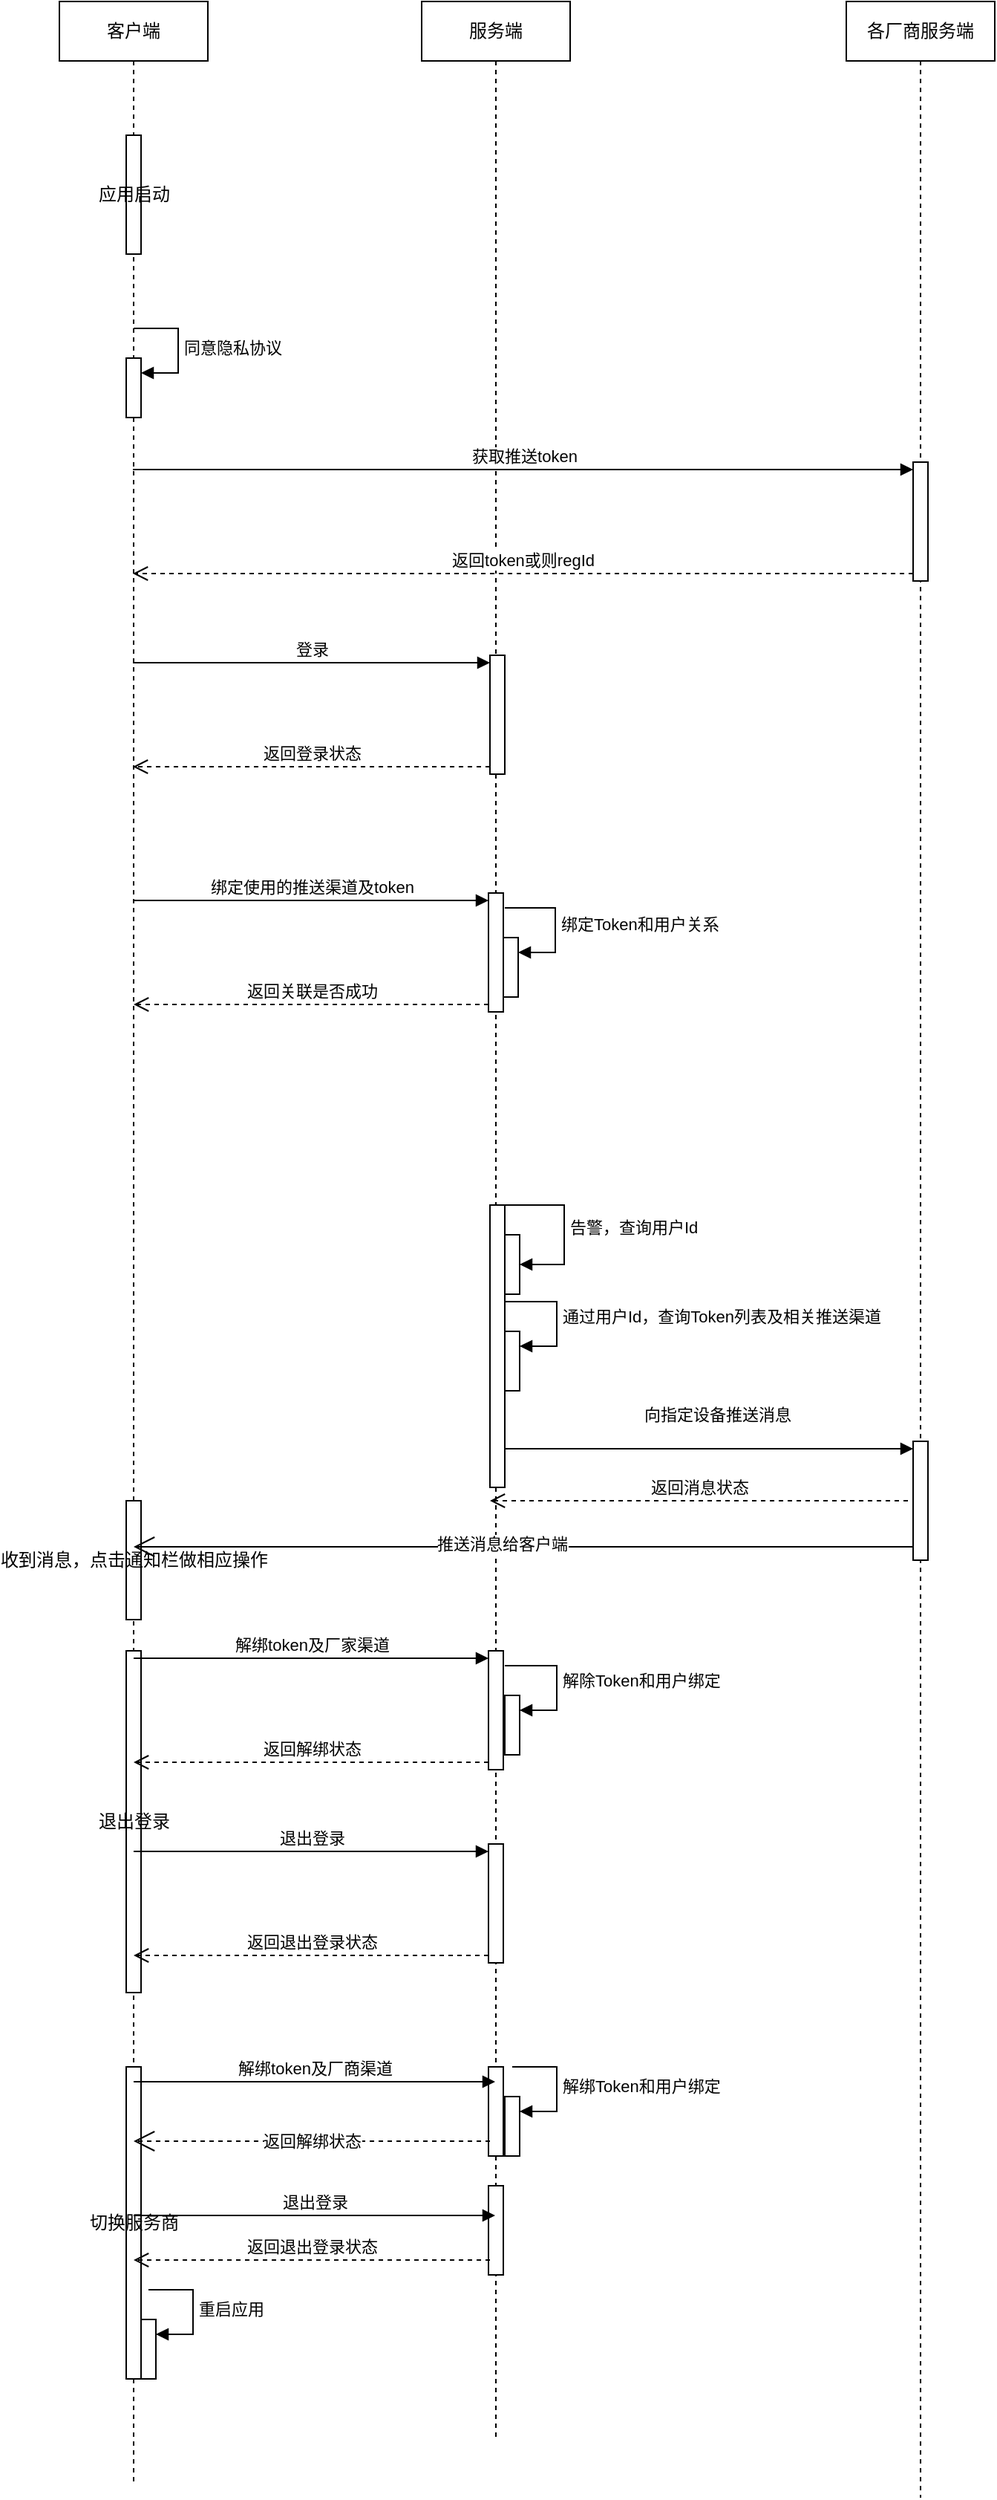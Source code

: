 <mxfile version="22.0.4" type="github">
  <diagram name="第 1 页" id="6-j45o7W-66angElEHuD">
    <mxGraphModel dx="1434" dy="790" grid="1" gridSize="10" guides="1" tooltips="1" connect="1" arrows="1" fold="1" page="1" pageScale="1" pageWidth="827" pageHeight="1169" math="0" shadow="0">
      <root>
        <mxCell id="0" />
        <mxCell id="1" parent="0" />
        <mxCell id="sv7yGNRD_cg-8nogzaBN-1" value="客户端" style="shape=umlLifeline;perimeter=lifelinePerimeter;whiteSpace=wrap;html=1;container=1;dropTarget=0;collapsible=0;recursiveResize=0;outlineConnect=0;portConstraint=eastwest;newEdgeStyle={&quot;curved&quot;:0,&quot;rounded&quot;:0};" parent="1" vertex="1">
          <mxGeometry x="70" y="80" width="100" height="1670" as="geometry" />
        </mxCell>
        <mxCell id="sv7yGNRD_cg-8nogzaBN-4" value="应用启动" style="html=1;points=[[0,0,0,0,5],[0,1,0,0,-5],[1,0,0,0,5],[1,1,0,0,-5]];perimeter=orthogonalPerimeter;outlineConnect=0;targetShapes=umlLifeline;portConstraint=eastwest;newEdgeStyle={&quot;curved&quot;:0,&quot;rounded&quot;:0};" parent="sv7yGNRD_cg-8nogzaBN-1" vertex="1">
          <mxGeometry x="45" y="90" width="10" height="80" as="geometry" />
        </mxCell>
        <mxCell id="sv7yGNRD_cg-8nogzaBN-7" value="" style="html=1;points=[[0,0,0,0,5],[0,1,0,0,-5],[1,0,0,0,5],[1,1,0,0,-5]];perimeter=orthogonalPerimeter;outlineConnect=0;targetShapes=umlLifeline;portConstraint=eastwest;newEdgeStyle={&quot;curved&quot;:0,&quot;rounded&quot;:0};" parent="sv7yGNRD_cg-8nogzaBN-1" vertex="1">
          <mxGeometry x="45" y="240" width="10" height="40" as="geometry" />
        </mxCell>
        <mxCell id="sv7yGNRD_cg-8nogzaBN-8" value="同意隐私协议" style="html=1;align=left;spacingLeft=2;endArrow=block;rounded=0;edgeStyle=orthogonalEdgeStyle;curved=0;rounded=0;" parent="sv7yGNRD_cg-8nogzaBN-1" target="sv7yGNRD_cg-8nogzaBN-7" edge="1">
          <mxGeometry relative="1" as="geometry">
            <mxPoint x="50" y="220" as="sourcePoint" />
            <Array as="points">
              <mxPoint x="80" y="250" />
            </Array>
          </mxGeometry>
        </mxCell>
        <mxCell id="sv7yGNRD_cg-8nogzaBN-24" value="收到消息，点击通知栏做相应操作" style="html=1;points=[[0,0,0,0,5],[0,1,0,0,-5],[1,0,0,0,5],[1,1,0,0,-5]];perimeter=orthogonalPerimeter;outlineConnect=0;targetShapes=umlLifeline;portConstraint=eastwest;newEdgeStyle={&quot;curved&quot;:0,&quot;rounded&quot;:0};" parent="sv7yGNRD_cg-8nogzaBN-1" vertex="1">
          <mxGeometry x="45" y="1009" width="10" height="80" as="geometry" />
        </mxCell>
        <mxCell id="DIlMTladKK_tDg8o12hu-1" value="退出登录" style="html=1;points=[[0,0,0,0,5],[0,1,0,0,-5],[1,0,0,0,5],[1,1,0,0,-5]];perimeter=orthogonalPerimeter;outlineConnect=0;targetShapes=umlLifeline;portConstraint=eastwest;newEdgeStyle={&quot;curved&quot;:0,&quot;rounded&quot;:0};" vertex="1" parent="sv7yGNRD_cg-8nogzaBN-1">
          <mxGeometry x="45" y="1110" width="10" height="230" as="geometry" />
        </mxCell>
        <mxCell id="DIlMTladKK_tDg8o12hu-6" value="切换服务商" style="html=1;points=[[0,0,0,0,5],[0,1,0,0,-5],[1,0,0,0,5],[1,1,0,0,-5]];perimeter=orthogonalPerimeter;outlineConnect=0;targetShapes=umlLifeline;portConstraint=eastwest;newEdgeStyle={&quot;curved&quot;:0,&quot;rounded&quot;:0};" vertex="1" parent="sv7yGNRD_cg-8nogzaBN-1">
          <mxGeometry x="45" y="1390" width="10" height="210" as="geometry" />
        </mxCell>
        <mxCell id="DIlMTladKK_tDg8o12hu-22" value="" style="html=1;points=[[0,0,0,0,5],[0,1,0,0,-5],[1,0,0,0,5],[1,1,0,0,-5]];perimeter=orthogonalPerimeter;outlineConnect=0;targetShapes=umlLifeline;portConstraint=eastwest;newEdgeStyle={&quot;curved&quot;:0,&quot;rounded&quot;:0};" vertex="1" parent="sv7yGNRD_cg-8nogzaBN-1">
          <mxGeometry x="55" y="1560" width="10" height="40" as="geometry" />
        </mxCell>
        <mxCell id="DIlMTladKK_tDg8o12hu-23" value="重启应用" style="html=1;align=left;spacingLeft=2;endArrow=block;rounded=0;edgeStyle=orthogonalEdgeStyle;curved=0;rounded=0;" edge="1" target="DIlMTladKK_tDg8o12hu-22" parent="sv7yGNRD_cg-8nogzaBN-1">
          <mxGeometry relative="1" as="geometry">
            <mxPoint x="60" y="1540" as="sourcePoint" />
            <Array as="points">
              <mxPoint x="90" y="1570" />
            </Array>
          </mxGeometry>
        </mxCell>
        <mxCell id="sv7yGNRD_cg-8nogzaBN-2" value="服务端" style="shape=umlLifeline;perimeter=lifelinePerimeter;whiteSpace=wrap;html=1;container=1;dropTarget=0;collapsible=0;recursiveResize=0;outlineConnect=0;portConstraint=eastwest;newEdgeStyle={&quot;curved&quot;:0,&quot;rounded&quot;:0};" parent="1" vertex="1">
          <mxGeometry x="314" y="80" width="100" height="1640" as="geometry" />
        </mxCell>
        <mxCell id="sv7yGNRD_cg-8nogzaBN-15" value="" style="html=1;points=[[0,0,0,0,5],[0,1,0,0,-5],[1,0,0,0,5],[1,1,0,0,-5]];perimeter=orthogonalPerimeter;outlineConnect=0;targetShapes=umlLifeline;portConstraint=eastwest;newEdgeStyle={&quot;curved&quot;:0,&quot;rounded&quot;:0};" parent="sv7yGNRD_cg-8nogzaBN-2" vertex="1">
          <mxGeometry x="45" y="600" width="10" height="80" as="geometry" />
        </mxCell>
        <mxCell id="sv7yGNRD_cg-8nogzaBN-19" value="" style="html=1;points=[[0,0,0,0,5],[0,1,0,0,-5],[1,0,0,0,5],[1,1,0,0,-5]];perimeter=orthogonalPerimeter;outlineConnect=0;targetShapes=umlLifeline;portConstraint=eastwest;newEdgeStyle={&quot;curved&quot;:0,&quot;rounded&quot;:0};" parent="sv7yGNRD_cg-8nogzaBN-2" vertex="1">
          <mxGeometry x="46" y="810" width="10" height="190" as="geometry" />
        </mxCell>
        <mxCell id="sv7yGNRD_cg-8nogzaBN-29" value="" style="html=1;points=[[0,0,0,0,5],[0,1,0,0,-5],[1,0,0,0,5],[1,1,0,0,-5]];perimeter=orthogonalPerimeter;outlineConnect=0;targetShapes=umlLifeline;portConstraint=eastwest;newEdgeStyle={&quot;curved&quot;:0,&quot;rounded&quot;:0};" parent="sv7yGNRD_cg-8nogzaBN-2" vertex="1">
          <mxGeometry x="45" y="1110" width="10" height="80" as="geometry" />
        </mxCell>
        <mxCell id="ZP5Zvn0at6DC-guyt6DE-2" value="" style="html=1;points=[[0,0,0,0,5],[0,1,0,0,-5],[1,0,0,0,5],[1,1,0,0,-5]];perimeter=orthogonalPerimeter;outlineConnect=0;targetShapes=umlLifeline;portConstraint=eastwest;newEdgeStyle={&quot;curved&quot;:0,&quot;rounded&quot;:0};" parent="sv7yGNRD_cg-8nogzaBN-2" vertex="1">
          <mxGeometry x="56" y="830" width="10" height="40" as="geometry" />
        </mxCell>
        <mxCell id="ZP5Zvn0at6DC-guyt6DE-3" value="告警，查询用户Id" style="html=1;align=left;spacingLeft=2;endArrow=block;rounded=0;edgeStyle=orthogonalEdgeStyle;curved=0;rounded=0;" parent="sv7yGNRD_cg-8nogzaBN-2" source="sv7yGNRD_cg-8nogzaBN-19" target="ZP5Zvn0at6DC-guyt6DE-2" edge="1">
          <mxGeometry relative="1" as="geometry">
            <mxPoint x="66" y="830" as="sourcePoint" />
            <Array as="points">
              <mxPoint x="96" y="810" />
              <mxPoint x="96" y="850" />
            </Array>
            <mxPoint as="offset" />
          </mxGeometry>
        </mxCell>
        <mxCell id="ZP5Zvn0at6DC-guyt6DE-6" value="" style="html=1;points=[[0,0,0,0,5],[0,1,0,0,-5],[1,0,0,0,5],[1,1,0,0,-5]];perimeter=orthogonalPerimeter;outlineConnect=0;targetShapes=umlLifeline;portConstraint=eastwest;newEdgeStyle={&quot;curved&quot;:0,&quot;rounded&quot;:0};" parent="sv7yGNRD_cg-8nogzaBN-2" vertex="1">
          <mxGeometry x="56" y="895" width="10" height="40" as="geometry" />
        </mxCell>
        <mxCell id="ZP5Zvn0at6DC-guyt6DE-7" value="通过用户Id，查询Token列表及相关推送渠道" style="html=1;align=left;spacingLeft=2;endArrow=block;rounded=0;edgeStyle=orthogonalEdgeStyle;curved=0;rounded=0;" parent="sv7yGNRD_cg-8nogzaBN-2" target="ZP5Zvn0at6DC-guyt6DE-6" edge="1">
          <mxGeometry relative="1" as="geometry">
            <mxPoint x="56" y="875" as="sourcePoint" />
            <Array as="points">
              <mxPoint x="91" y="905" />
            </Array>
          </mxGeometry>
        </mxCell>
        <mxCell id="ZP5Zvn0at6DC-guyt6DE-10" value="" style="html=1;points=[[0,0,0,0,5],[0,1,0,0,-5],[1,0,0,0,5],[1,1,0,0,-5]];perimeter=orthogonalPerimeter;outlineConnect=0;targetShapes=umlLifeline;portConstraint=eastwest;newEdgeStyle={&quot;curved&quot;:0,&quot;rounded&quot;:0};" parent="sv7yGNRD_cg-8nogzaBN-2" vertex="1">
          <mxGeometry x="55" y="630" width="10" height="40" as="geometry" />
        </mxCell>
        <mxCell id="ZP5Zvn0at6DC-guyt6DE-11" value="绑定Token和用户关系" style="html=1;align=left;spacingLeft=2;endArrow=block;rounded=0;edgeStyle=orthogonalEdgeStyle;curved=0;rounded=0;" parent="sv7yGNRD_cg-8nogzaBN-2" target="ZP5Zvn0at6DC-guyt6DE-10" edge="1">
          <mxGeometry relative="1" as="geometry">
            <mxPoint x="56" y="610" as="sourcePoint" />
            <Array as="points">
              <mxPoint x="90" y="640" />
            </Array>
          </mxGeometry>
        </mxCell>
        <mxCell id="ZP5Zvn0at6DC-guyt6DE-12" value="" style="html=1;points=[[0,0,0,0,5],[0,1,0,0,-5],[1,0,0,0,5],[1,1,0,0,-5]];perimeter=orthogonalPerimeter;outlineConnect=0;targetShapes=umlLifeline;portConstraint=eastwest;newEdgeStyle={&quot;curved&quot;:0,&quot;rounded&quot;:0};" parent="sv7yGNRD_cg-8nogzaBN-2" vertex="1">
          <mxGeometry x="56" y="1140" width="10" height="40" as="geometry" />
        </mxCell>
        <mxCell id="ZP5Zvn0at6DC-guyt6DE-13" value="解除Token和用户绑定" style="html=1;align=left;spacingLeft=2;endArrow=block;rounded=0;edgeStyle=orthogonalEdgeStyle;curved=0;rounded=0;" parent="sv7yGNRD_cg-8nogzaBN-2" target="ZP5Zvn0at6DC-guyt6DE-12" edge="1">
          <mxGeometry relative="1" as="geometry">
            <mxPoint x="56" y="1120" as="sourcePoint" />
            <Array as="points">
              <mxPoint x="91" y="1150" />
            </Array>
          </mxGeometry>
        </mxCell>
        <mxCell id="DIlMTladKK_tDg8o12hu-2" value="" style="html=1;points=[[0,0,0,0,5],[0,1,0,0,-5],[1,0,0,0,5],[1,1,0,0,-5]];perimeter=orthogonalPerimeter;outlineConnect=0;targetShapes=umlLifeline;portConstraint=eastwest;newEdgeStyle={&quot;curved&quot;:0,&quot;rounded&quot;:0};" vertex="1" parent="sv7yGNRD_cg-8nogzaBN-2">
          <mxGeometry x="45" y="1240" width="10" height="80" as="geometry" />
        </mxCell>
        <mxCell id="DIlMTladKK_tDg8o12hu-7" value="" style="html=1;points=[[0,0,0,0,5],[0,1,0,0,-5],[1,0,0,0,5],[1,1,0,0,-5]];perimeter=orthogonalPerimeter;outlineConnect=0;targetShapes=umlLifeline;portConstraint=eastwest;newEdgeStyle={&quot;curved&quot;:0,&quot;rounded&quot;:0};" vertex="1" parent="sv7yGNRD_cg-8nogzaBN-2">
          <mxGeometry x="45" y="1390" width="10" height="60" as="geometry" />
        </mxCell>
        <mxCell id="DIlMTladKK_tDg8o12hu-8" value="" style="html=1;points=[[0,0,0,0,5],[0,1,0,0,-5],[1,0,0,0,5],[1,1,0,0,-5]];perimeter=orthogonalPerimeter;outlineConnect=0;targetShapes=umlLifeline;portConstraint=eastwest;newEdgeStyle={&quot;curved&quot;:0,&quot;rounded&quot;:0};" vertex="1" parent="sv7yGNRD_cg-8nogzaBN-2">
          <mxGeometry x="45" y="1470" width="10" height="60" as="geometry" />
        </mxCell>
        <mxCell id="DIlMTladKK_tDg8o12hu-13" value="" style="html=1;points=[[0,0,0,0,5],[0,1,0,0,-5],[1,0,0,0,5],[1,1,0,0,-5]];perimeter=orthogonalPerimeter;outlineConnect=0;targetShapes=umlLifeline;portConstraint=eastwest;newEdgeStyle={&quot;curved&quot;:0,&quot;rounded&quot;:0};" vertex="1" parent="sv7yGNRD_cg-8nogzaBN-2">
          <mxGeometry x="56" y="1410" width="10" height="40" as="geometry" />
        </mxCell>
        <mxCell id="DIlMTladKK_tDg8o12hu-14" value="解绑Token和用户绑定" style="html=1;align=left;spacingLeft=2;endArrow=block;rounded=0;edgeStyle=orthogonalEdgeStyle;curved=0;rounded=0;" edge="1" target="DIlMTladKK_tDg8o12hu-13" parent="sv7yGNRD_cg-8nogzaBN-2">
          <mxGeometry relative="1" as="geometry">
            <mxPoint x="61" y="1390" as="sourcePoint" />
            <Array as="points">
              <mxPoint x="91" y="1420" />
            </Array>
          </mxGeometry>
        </mxCell>
        <mxCell id="sv7yGNRD_cg-8nogzaBN-3" value="各厂商服务端" style="shape=umlLifeline;perimeter=lifelinePerimeter;whiteSpace=wrap;html=1;container=1;dropTarget=0;collapsible=0;recursiveResize=0;outlineConnect=0;portConstraint=eastwest;newEdgeStyle={&quot;curved&quot;:0,&quot;rounded&quot;:0};" parent="1" vertex="1">
          <mxGeometry x="600" y="80" width="100" height="1680" as="geometry" />
        </mxCell>
        <mxCell id="sv7yGNRD_cg-8nogzaBN-12" value="" style="html=1;points=[[0,0,0,0,5],[0,1,0,0,-5],[1,0,0,0,5],[1,1,0,0,-5]];perimeter=orthogonalPerimeter;outlineConnect=0;targetShapes=umlLifeline;portConstraint=eastwest;newEdgeStyle={&quot;curved&quot;:0,&quot;rounded&quot;:0};" parent="sv7yGNRD_cg-8nogzaBN-3" vertex="1">
          <mxGeometry x="45" y="310" width="10" height="80" as="geometry" />
        </mxCell>
        <mxCell id="sv7yGNRD_cg-8nogzaBN-21" value="" style="html=1;points=[[0,0,0,0,5],[0,1,0,0,-5],[1,0,0,0,5],[1,1,0,0,-5]];perimeter=orthogonalPerimeter;outlineConnect=0;targetShapes=umlLifeline;portConstraint=eastwest;newEdgeStyle={&quot;curved&quot;:0,&quot;rounded&quot;:0};" parent="sv7yGNRD_cg-8nogzaBN-3" vertex="1">
          <mxGeometry x="45" y="969" width="10" height="80" as="geometry" />
        </mxCell>
        <mxCell id="sv7yGNRD_cg-8nogzaBN-13" value="获取推送token" style="html=1;verticalAlign=bottom;endArrow=block;curved=0;rounded=0;entryX=0;entryY=0;entryDx=0;entryDy=5;" parent="1" target="sv7yGNRD_cg-8nogzaBN-12" edge="1">
          <mxGeometry relative="1" as="geometry">
            <mxPoint x="119.5" y="395" as="sourcePoint" />
          </mxGeometry>
        </mxCell>
        <mxCell id="sv7yGNRD_cg-8nogzaBN-14" value="返回token或则regId" style="html=1;verticalAlign=bottom;endArrow=open;dashed=1;endSize=8;curved=0;rounded=0;exitX=0;exitY=1;exitDx=0;exitDy=-5;" parent="1" source="sv7yGNRD_cg-8nogzaBN-12" edge="1">
          <mxGeometry relative="1" as="geometry">
            <mxPoint x="119.5" y="465" as="targetPoint" />
          </mxGeometry>
        </mxCell>
        <mxCell id="sv7yGNRD_cg-8nogzaBN-16" value="绑定使用的推送渠道及token" style="html=1;verticalAlign=bottom;endArrow=block;curved=0;rounded=0;entryX=0;entryY=0;entryDx=0;entryDy=5;" parent="1" source="sv7yGNRD_cg-8nogzaBN-1" target="sv7yGNRD_cg-8nogzaBN-15" edge="1">
          <mxGeometry relative="1" as="geometry">
            <mxPoint x="289" y="685" as="sourcePoint" />
          </mxGeometry>
        </mxCell>
        <mxCell id="sv7yGNRD_cg-8nogzaBN-17" value="返回关联是否成功" style="html=1;verticalAlign=bottom;endArrow=open;dashed=1;endSize=8;curved=0;rounded=0;exitX=0;exitY=1;exitDx=0;exitDy=-5;" parent="1" source="sv7yGNRD_cg-8nogzaBN-15" target="sv7yGNRD_cg-8nogzaBN-1" edge="1">
          <mxGeometry relative="1" as="geometry">
            <mxPoint x="289" y="755" as="targetPoint" />
          </mxGeometry>
        </mxCell>
        <mxCell id="sv7yGNRD_cg-8nogzaBN-22" value="向指定设备推送消息" style="html=1;verticalAlign=bottom;endArrow=block;curved=0;rounded=0;entryX=0;entryY=0;entryDx=0;entryDy=5;" parent="1" source="sv7yGNRD_cg-8nogzaBN-19" target="sv7yGNRD_cg-8nogzaBN-21" edge="1">
          <mxGeometry x="0.041" y="14" relative="1" as="geometry">
            <mxPoint x="380" y="1054" as="sourcePoint" />
            <mxPoint as="offset" />
          </mxGeometry>
        </mxCell>
        <mxCell id="sv7yGNRD_cg-8nogzaBN-23" value="返回消息状态" style="html=1;verticalAlign=bottom;endArrow=open;dashed=1;endSize=8;curved=0;rounded=0;exitX=0;exitY=1;exitDx=0;exitDy=-5;" parent="1" edge="1">
          <mxGeometry relative="1" as="geometry">
            <mxPoint x="360" y="1089" as="targetPoint" />
            <mxPoint x="641.5" y="1089" as="sourcePoint" />
          </mxGeometry>
        </mxCell>
        <mxCell id="sv7yGNRD_cg-8nogzaBN-30" value="解绑token及厂家渠道" style="html=1;verticalAlign=bottom;endArrow=block;curved=0;rounded=0;entryX=0;entryY=0;entryDx=0;entryDy=5;" parent="1" source="sv7yGNRD_cg-8nogzaBN-1" target="sv7yGNRD_cg-8nogzaBN-29" edge="1">
          <mxGeometry relative="1" as="geometry">
            <mxPoint x="290" y="1125" as="sourcePoint" />
          </mxGeometry>
        </mxCell>
        <mxCell id="sv7yGNRD_cg-8nogzaBN-31" value="返回解绑状态" style="html=1;verticalAlign=bottom;endArrow=open;dashed=1;endSize=8;curved=0;rounded=0;exitX=0;exitY=1;exitDx=0;exitDy=-5;" parent="1" source="sv7yGNRD_cg-8nogzaBN-29" target="sv7yGNRD_cg-8nogzaBN-1" edge="1">
          <mxGeometry relative="1" as="geometry">
            <mxPoint x="290" y="1195" as="targetPoint" />
          </mxGeometry>
        </mxCell>
        <mxCell id="sv7yGNRD_cg-8nogzaBN-9" value="" style="html=1;points=[[0,0,0,0,5],[0,1,0,0,-5],[1,0,0,0,5],[1,1,0,0,-5]];perimeter=orthogonalPerimeter;outlineConnect=0;targetShapes=umlLifeline;portConstraint=eastwest;newEdgeStyle={&quot;curved&quot;:0,&quot;rounded&quot;:0};" parent="1" vertex="1">
          <mxGeometry x="360" y="520" width="10" height="80" as="geometry" />
        </mxCell>
        <mxCell id="sv7yGNRD_cg-8nogzaBN-10" value="登录" style="html=1;verticalAlign=bottom;endArrow=block;curved=0;rounded=0;entryX=0;entryY=0;entryDx=0;entryDy=5;" parent="1" target="sv7yGNRD_cg-8nogzaBN-9" edge="1">
          <mxGeometry relative="1" as="geometry">
            <mxPoint x="119.5" y="525" as="sourcePoint" />
          </mxGeometry>
        </mxCell>
        <mxCell id="sv7yGNRD_cg-8nogzaBN-11" value="返回登录状态" style="html=1;verticalAlign=bottom;endArrow=open;dashed=1;endSize=8;curved=0;rounded=0;exitX=0;exitY=1;exitDx=0;exitDy=-5;" parent="1" source="sv7yGNRD_cg-8nogzaBN-9" edge="1">
          <mxGeometry relative="1" as="geometry">
            <mxPoint x="119.5" y="595" as="targetPoint" />
          </mxGeometry>
        </mxCell>
        <mxCell id="GY2-AC5ymq7YgEknMSqd-1" value="" style="endArrow=open;endFill=1;endSize=12;html=1;rounded=0;" parent="1" source="sv7yGNRD_cg-8nogzaBN-21" edge="1">
          <mxGeometry width="160" relative="1" as="geometry">
            <mxPoint x="640" y="1120" as="sourcePoint" />
            <mxPoint x="120" y="1120" as="targetPoint" />
          </mxGeometry>
        </mxCell>
        <mxCell id="GY2-AC5ymq7YgEknMSqd-2" value="推送消息给客户端" style="edgeLabel;html=1;align=center;verticalAlign=middle;resizable=0;points=[];" parent="GY2-AC5ymq7YgEknMSqd-1" vertex="1" connectable="0">
          <mxGeometry x="0.056" y="-2" relative="1" as="geometry">
            <mxPoint as="offset" />
          </mxGeometry>
        </mxCell>
        <mxCell id="DIlMTladKK_tDg8o12hu-3" value="退出登录" style="html=1;verticalAlign=bottom;endArrow=block;curved=0;rounded=0;entryX=0;entryY=0;entryDx=0;entryDy=5;" edge="1" target="DIlMTladKK_tDg8o12hu-2" parent="1" source="sv7yGNRD_cg-8nogzaBN-1">
          <mxGeometry relative="1" as="geometry">
            <mxPoint x="289" y="1325" as="sourcePoint" />
          </mxGeometry>
        </mxCell>
        <mxCell id="DIlMTladKK_tDg8o12hu-4" value="返回退出登录状态" style="html=1;verticalAlign=bottom;endArrow=open;dashed=1;endSize=8;curved=0;rounded=0;exitX=0;exitY=1;exitDx=0;exitDy=-5;" edge="1" source="DIlMTladKK_tDg8o12hu-2" parent="1" target="sv7yGNRD_cg-8nogzaBN-1">
          <mxGeometry relative="1" as="geometry">
            <mxPoint x="289" y="1395" as="targetPoint" />
          </mxGeometry>
        </mxCell>
        <mxCell id="DIlMTladKK_tDg8o12hu-10" value="解绑token及厂商渠道" style="html=1;verticalAlign=bottom;endArrow=block;curved=0;rounded=0;" edge="1" parent="1" target="sv7yGNRD_cg-8nogzaBN-2">
          <mxGeometry width="80" relative="1" as="geometry">
            <mxPoint x="120" y="1480" as="sourcePoint" />
            <mxPoint x="200" y="1480" as="targetPoint" />
          </mxGeometry>
        </mxCell>
        <mxCell id="DIlMTladKK_tDg8o12hu-12" value="返回解绑状态" style="endArrow=open;endSize=12;dashed=1;html=1;rounded=0;" edge="1" parent="1" target="sv7yGNRD_cg-8nogzaBN-1">
          <mxGeometry width="160" relative="1" as="geometry">
            <mxPoint x="360" y="1520" as="sourcePoint" />
            <mxPoint x="149.5" y="1520" as="targetPoint" />
          </mxGeometry>
        </mxCell>
        <mxCell id="DIlMTladKK_tDg8o12hu-18" value="退出登录" style="html=1;verticalAlign=bottom;endArrow=block;curved=0;rounded=0;" edge="1" parent="1" target="sv7yGNRD_cg-8nogzaBN-2">
          <mxGeometry width="80" relative="1" as="geometry">
            <mxPoint x="120" y="1570" as="sourcePoint" />
            <mxPoint x="200" y="1570" as="targetPoint" />
          </mxGeometry>
        </mxCell>
        <mxCell id="DIlMTladKK_tDg8o12hu-19" value="返回退出登录状态" style="html=1;verticalAlign=bottom;endArrow=open;dashed=1;endSize=8;curved=0;rounded=0;" edge="1" parent="1" target="sv7yGNRD_cg-8nogzaBN-1">
          <mxGeometry relative="1" as="geometry">
            <mxPoint x="360" y="1600" as="sourcePoint" />
            <mxPoint x="280" y="1600" as="targetPoint" />
          </mxGeometry>
        </mxCell>
      </root>
    </mxGraphModel>
  </diagram>
</mxfile>
